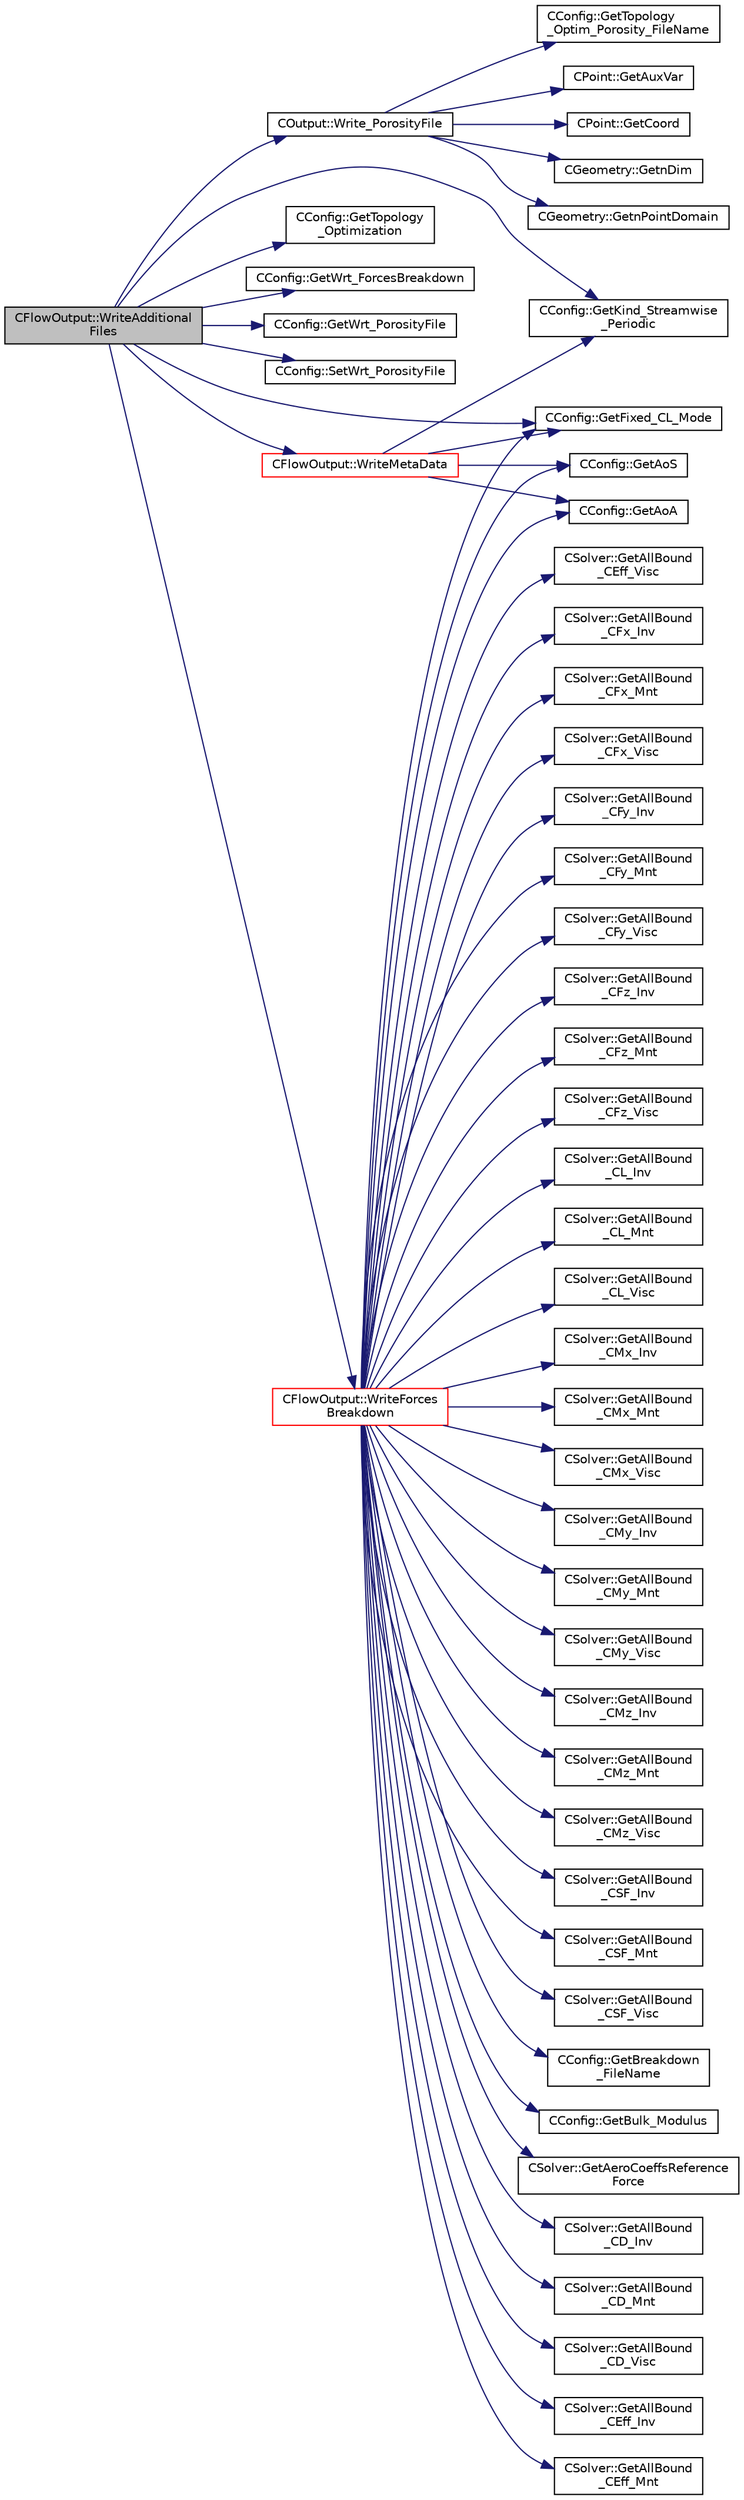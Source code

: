 digraph "CFlowOutput::WriteAdditionalFiles"
{
 // LATEX_PDF_SIZE
  edge [fontname="Helvetica",fontsize="10",labelfontname="Helvetica",labelfontsize="10"];
  node [fontname="Helvetica",fontsize="10",shape=record];
  rankdir="LR";
  Node1 [label="CFlowOutput::WriteAdditional\lFiles",height=0.2,width=0.4,color="black", fillcolor="grey75", style="filled", fontcolor="black",tooltip="Write any additional files defined for the current solver."];
  Node1 -> Node2 [color="midnightblue",fontsize="10",style="solid",fontname="Helvetica"];
  Node2 [label="CConfig::GetFixed_CL_Mode",height=0.2,width=0.4,color="black", fillcolor="white", style="filled",URL="$classCConfig.html#ae688e355a74025050498d8c03aee35b2",tooltip="Get information about whether to use fixed CL mode."];
  Node1 -> Node3 [color="midnightblue",fontsize="10",style="solid",fontname="Helvetica"];
  Node3 [label="CConfig::GetKind_Streamwise\l_Periodic",height=0.2,width=0.4,color="black", fillcolor="white", style="filled",URL="$classCConfig.html#aae21b37c088347be2a7e02fc0ad4e4c4",tooltip="Get information about the streamwise periodicity (None, Pressure_Drop, Massflow)."];
  Node1 -> Node4 [color="midnightblue",fontsize="10",style="solid",fontname="Helvetica"];
  Node4 [label="CConfig::GetTopology\l_Optimization",height=0.2,width=0.4,color="black", fillcolor="white", style="filled",URL="$classCConfig.html#aaf3e38ba9bf594bc2d636158d1dbf305",tooltip="Get topology optimization."];
  Node1 -> Node5 [color="midnightblue",fontsize="10",style="solid",fontname="Helvetica"];
  Node5 [label="CConfig::GetWrt_ForcesBreakdown",height=0.2,width=0.4,color="black", fillcolor="white", style="filled",URL="$classCConfig.html#af011f841c3d000c769b475fe23645c17",tooltip="Check if the forces breakdown file is written."];
  Node1 -> Node6 [color="midnightblue",fontsize="10",style="solid",fontname="Helvetica"];
  Node6 [label="CConfig::GetWrt_PorosityFile",height=0.2,width=0.4,color="black", fillcolor="white", style="filled",URL="$classCConfig.html#a87c6a12cf2ca1c42e00e069a4b36e2dc",tooltip="Get information about writing a template porosity file."];
  Node1 -> Node7 [color="midnightblue",fontsize="10",style="solid",fontname="Helvetica"];
  Node7 [label="CConfig::SetWrt_PorosityFile",height=0.2,width=0.4,color="black", fillcolor="white", style="filled",URL="$classCConfig.html#ace34a25c680b2fbc0d9581307a2867d9",tooltip="Set information about writing a template porosity file."];
  Node1 -> Node8 [color="midnightblue",fontsize="10",style="solid",fontname="Helvetica"];
  Node8 [label="COutput::Write_PorosityFile",height=0.2,width=0.4,color="black", fillcolor="white", style="filled",URL="$classCOutput.html#a8f1e4736ac839bbc198cfd7ea0d71575",tooltip="Write a template porosity profile file for topology optimization."];
  Node8 -> Node9 [color="midnightblue",fontsize="10",style="solid",fontname="Helvetica"];
  Node9 [label="CPoint::GetAuxVar",height=0.2,width=0.4,color="black", fillcolor="white", style="filled",URL="$classCPoint.html#a86f04619da9754e69e05c1135bfafa31",tooltip="Get the value of an auxiliary variable at a node."];
  Node8 -> Node10 [color="midnightblue",fontsize="10",style="solid",fontname="Helvetica"];
  Node10 [label="CPoint::GetCoord",height=0.2,width=0.4,color="black", fillcolor="white", style="filled",URL="$classCPoint.html#ab16c29dd03911529cd73bf467c313179",tooltip="Get the coordinates dor the control volume."];
  Node8 -> Node11 [color="midnightblue",fontsize="10",style="solid",fontname="Helvetica"];
  Node11 [label="CGeometry::GetnDim",height=0.2,width=0.4,color="black", fillcolor="white", style="filled",URL="$classCGeometry.html#ace7f7fe876f629f5bd5f92d4805a1a4b",tooltip="Get number of coordinates."];
  Node8 -> Node12 [color="midnightblue",fontsize="10",style="solid",fontname="Helvetica"];
  Node12 [label="CGeometry::GetnPointDomain",height=0.2,width=0.4,color="black", fillcolor="white", style="filled",URL="$classCGeometry.html#ac84179060bbac1fe5e856ea3da850b6e",tooltip="Get number of real points (that belong to the domain)."];
  Node8 -> Node13 [color="midnightblue",fontsize="10",style="solid",fontname="Helvetica"];
  Node13 [label="CConfig::GetTopology\l_Optim_Porosity_FileName",height=0.2,width=0.4,color="black", fillcolor="white", style="filled",URL="$classCConfig.html#ada6e5052324f748c39adb6c1a52dd01e",tooltip="Get name of output file for topology optimization derivatives."];
  Node1 -> Node14 [color="midnightblue",fontsize="10",style="solid",fontname="Helvetica"];
  Node14 [label="CFlowOutput::WriteForces\lBreakdown",height=0.2,width=0.4,color="red", fillcolor="white", style="filled",URL="$classCFlowOutput.html#aff6a6f11c9f53f559bab9ca94b21cd2a",tooltip="Write the forces breakdown file."];
  Node14 -> Node15 [color="midnightblue",fontsize="10",style="solid",fontname="Helvetica"];
  Node15 [label="CSolver::GetAeroCoeffsReference\lForce",height=0.2,width=0.4,color="black", fillcolor="white", style="filled",URL="$classCSolver.html#adca11215d92da8c3834b520effe831a3",tooltip="Get the reference force used to compute CL, CD, etc."];
  Node14 -> Node16 [color="midnightblue",fontsize="10",style="solid",fontname="Helvetica"];
  Node16 [label="CSolver::GetAllBound\l_CD_Inv",height=0.2,width=0.4,color="black", fillcolor="white", style="filled",URL="$classCSolver.html#a5bb9cd34646f26655bdbf4a684138006",tooltip="A virtual member."];
  Node14 -> Node17 [color="midnightblue",fontsize="10",style="solid",fontname="Helvetica"];
  Node17 [label="CSolver::GetAllBound\l_CD_Mnt",height=0.2,width=0.4,color="black", fillcolor="white", style="filled",URL="$classCSolver.html#a80d9fc7426ac4b1aacc3fd18b8db3138",tooltip="A virtual member."];
  Node14 -> Node18 [color="midnightblue",fontsize="10",style="solid",fontname="Helvetica"];
  Node18 [label="CSolver::GetAllBound\l_CD_Visc",height=0.2,width=0.4,color="black", fillcolor="white", style="filled",URL="$classCSolver.html#a592a8147a4dc92eb5c4fb7d568ab17dc",tooltip="A virtual member."];
  Node14 -> Node19 [color="midnightblue",fontsize="10",style="solid",fontname="Helvetica"];
  Node19 [label="CSolver::GetAllBound\l_CEff_Inv",height=0.2,width=0.4,color="black", fillcolor="white", style="filled",URL="$classCSolver.html#a8fe41e87f9a8b8bbc5ae18fcb55b7d82",tooltip="A virtual member."];
  Node14 -> Node20 [color="midnightblue",fontsize="10",style="solid",fontname="Helvetica"];
  Node20 [label="CSolver::GetAllBound\l_CEff_Mnt",height=0.2,width=0.4,color="black", fillcolor="white", style="filled",URL="$classCSolver.html#a5b2e248861eaf93a7fafa349a068e7d6",tooltip="A virtual member."];
  Node14 -> Node21 [color="midnightblue",fontsize="10",style="solid",fontname="Helvetica"];
  Node21 [label="CSolver::GetAllBound\l_CEff_Visc",height=0.2,width=0.4,color="black", fillcolor="white", style="filled",URL="$classCSolver.html#a1e05d9b2f412fe3ac56138a2f7f906ad",tooltip="A virtual member."];
  Node14 -> Node22 [color="midnightblue",fontsize="10",style="solid",fontname="Helvetica"];
  Node22 [label="CSolver::GetAllBound\l_CFx_Inv",height=0.2,width=0.4,color="black", fillcolor="white", style="filled",URL="$classCSolver.html#a2d0b254f13b8e992de5143ac57320efb",tooltip="A virtual member."];
  Node14 -> Node23 [color="midnightblue",fontsize="10",style="solid",fontname="Helvetica"];
  Node23 [label="CSolver::GetAllBound\l_CFx_Mnt",height=0.2,width=0.4,color="black", fillcolor="white", style="filled",URL="$classCSolver.html#a07ddaf9f233c78688b352a214bde525b",tooltip="A virtual member."];
  Node14 -> Node24 [color="midnightblue",fontsize="10",style="solid",fontname="Helvetica"];
  Node24 [label="CSolver::GetAllBound\l_CFx_Visc",height=0.2,width=0.4,color="black", fillcolor="white", style="filled",URL="$classCSolver.html#ab9054969a8e4fb646b2f0dda4be29e10",tooltip="A virtual member."];
  Node14 -> Node25 [color="midnightblue",fontsize="10",style="solid",fontname="Helvetica"];
  Node25 [label="CSolver::GetAllBound\l_CFy_Inv",height=0.2,width=0.4,color="black", fillcolor="white", style="filled",URL="$classCSolver.html#a3176539ed03b8a650d3f489c1160f9b9",tooltip="A virtual member."];
  Node14 -> Node26 [color="midnightblue",fontsize="10",style="solid",fontname="Helvetica"];
  Node26 [label="CSolver::GetAllBound\l_CFy_Mnt",height=0.2,width=0.4,color="black", fillcolor="white", style="filled",URL="$classCSolver.html#ab9765f3a1ada2f9376d6333248e86a56",tooltip="A virtual member."];
  Node14 -> Node27 [color="midnightblue",fontsize="10",style="solid",fontname="Helvetica"];
  Node27 [label="CSolver::GetAllBound\l_CFy_Visc",height=0.2,width=0.4,color="black", fillcolor="white", style="filled",URL="$classCSolver.html#af4250b0e0471b78e7118eca9e1b79efe",tooltip="A virtual member."];
  Node14 -> Node28 [color="midnightblue",fontsize="10",style="solid",fontname="Helvetica"];
  Node28 [label="CSolver::GetAllBound\l_CFz_Inv",height=0.2,width=0.4,color="black", fillcolor="white", style="filled",URL="$classCSolver.html#a3570b421030ed7c39908c3613f9ea3c8",tooltip="A virtual member."];
  Node14 -> Node29 [color="midnightblue",fontsize="10",style="solid",fontname="Helvetica"];
  Node29 [label="CSolver::GetAllBound\l_CFz_Mnt",height=0.2,width=0.4,color="black", fillcolor="white", style="filled",URL="$classCSolver.html#a87baec67c6bc9e677865ae1cbb19072d",tooltip="A virtual member."];
  Node14 -> Node30 [color="midnightblue",fontsize="10",style="solid",fontname="Helvetica"];
  Node30 [label="CSolver::GetAllBound\l_CFz_Visc",height=0.2,width=0.4,color="black", fillcolor="white", style="filled",URL="$classCSolver.html#a870bdc060284a3dbc05313e4981c29d6",tooltip="A virtual member."];
  Node14 -> Node31 [color="midnightblue",fontsize="10",style="solid",fontname="Helvetica"];
  Node31 [label="CSolver::GetAllBound\l_CL_Inv",height=0.2,width=0.4,color="black", fillcolor="white", style="filled",URL="$classCSolver.html#a9fe7ae5e0ef1d4b14aff512c7abc9bb2",tooltip="A virtual member."];
  Node14 -> Node32 [color="midnightblue",fontsize="10",style="solid",fontname="Helvetica"];
  Node32 [label="CSolver::GetAllBound\l_CL_Mnt",height=0.2,width=0.4,color="black", fillcolor="white", style="filled",URL="$classCSolver.html#ab03733635c05b133b58a661705f393df",tooltip="A virtual member."];
  Node14 -> Node33 [color="midnightblue",fontsize="10",style="solid",fontname="Helvetica"];
  Node33 [label="CSolver::GetAllBound\l_CL_Visc",height=0.2,width=0.4,color="black", fillcolor="white", style="filled",URL="$classCSolver.html#a57ae0b900074b4e250059a46c69691bf",tooltip="A virtual member."];
  Node14 -> Node34 [color="midnightblue",fontsize="10",style="solid",fontname="Helvetica"];
  Node34 [label="CSolver::GetAllBound\l_CMx_Inv",height=0.2,width=0.4,color="black", fillcolor="white", style="filled",URL="$classCSolver.html#aed2878e1c82515ce2603d6371a7a6835",tooltip="A virtual member."];
  Node14 -> Node35 [color="midnightblue",fontsize="10",style="solid",fontname="Helvetica"];
  Node35 [label="CSolver::GetAllBound\l_CMx_Mnt",height=0.2,width=0.4,color="black", fillcolor="white", style="filled",URL="$classCSolver.html#ad38266638e663eedb0721bf152d0ed1a",tooltip="A virtual member."];
  Node14 -> Node36 [color="midnightblue",fontsize="10",style="solid",fontname="Helvetica"];
  Node36 [label="CSolver::GetAllBound\l_CMx_Visc",height=0.2,width=0.4,color="black", fillcolor="white", style="filled",URL="$classCSolver.html#acd09dd5e7d49a310d1222f262d43c148",tooltip="A virtual member."];
  Node14 -> Node37 [color="midnightblue",fontsize="10",style="solid",fontname="Helvetica"];
  Node37 [label="CSolver::GetAllBound\l_CMy_Inv",height=0.2,width=0.4,color="black", fillcolor="white", style="filled",URL="$classCSolver.html#aeb8204cf0dc396423c95d65272e740cc",tooltip="A virtual member."];
  Node14 -> Node38 [color="midnightblue",fontsize="10",style="solid",fontname="Helvetica"];
  Node38 [label="CSolver::GetAllBound\l_CMy_Mnt",height=0.2,width=0.4,color="black", fillcolor="white", style="filled",URL="$classCSolver.html#a9e43a44faba1c6e772cb2c6a0d99b83a",tooltip="A virtual member."];
  Node14 -> Node39 [color="midnightblue",fontsize="10",style="solid",fontname="Helvetica"];
  Node39 [label="CSolver::GetAllBound\l_CMy_Visc",height=0.2,width=0.4,color="black", fillcolor="white", style="filled",URL="$classCSolver.html#a827b282c1a473cba4b58b2b09c787e1f",tooltip="A virtual member."];
  Node14 -> Node40 [color="midnightblue",fontsize="10",style="solid",fontname="Helvetica"];
  Node40 [label="CSolver::GetAllBound\l_CMz_Inv",height=0.2,width=0.4,color="black", fillcolor="white", style="filled",URL="$classCSolver.html#a4c38bfccf7630f961310db33164495a0",tooltip="A virtual member."];
  Node14 -> Node41 [color="midnightblue",fontsize="10",style="solid",fontname="Helvetica"];
  Node41 [label="CSolver::GetAllBound\l_CMz_Mnt",height=0.2,width=0.4,color="black", fillcolor="white", style="filled",URL="$classCSolver.html#a35da52e4305ed0fd3196455224aa08a3",tooltip="A virtual member."];
  Node14 -> Node42 [color="midnightblue",fontsize="10",style="solid",fontname="Helvetica"];
  Node42 [label="CSolver::GetAllBound\l_CMz_Visc",height=0.2,width=0.4,color="black", fillcolor="white", style="filled",URL="$classCSolver.html#ac47877cadbb31f0a3eefc68d089288c8",tooltip="A virtual member."];
  Node14 -> Node43 [color="midnightblue",fontsize="10",style="solid",fontname="Helvetica"];
  Node43 [label="CSolver::GetAllBound\l_CSF_Inv",height=0.2,width=0.4,color="black", fillcolor="white", style="filled",URL="$classCSolver.html#a4e2ecc792c46ce9151fbb60a4c1a1e31",tooltip="A virtual member."];
  Node14 -> Node44 [color="midnightblue",fontsize="10",style="solid",fontname="Helvetica"];
  Node44 [label="CSolver::GetAllBound\l_CSF_Mnt",height=0.2,width=0.4,color="black", fillcolor="white", style="filled",URL="$classCSolver.html#a74285c69f061cc3fa039e17c01890060",tooltip="A virtual member."];
  Node14 -> Node45 [color="midnightblue",fontsize="10",style="solid",fontname="Helvetica"];
  Node45 [label="CSolver::GetAllBound\l_CSF_Visc",height=0.2,width=0.4,color="black", fillcolor="white", style="filled",URL="$classCSolver.html#aa709e761eed7ae99c7ac92f665c647db",tooltip="A virtual member."];
  Node14 -> Node46 [color="midnightblue",fontsize="10",style="solid",fontname="Helvetica"];
  Node46 [label="CConfig::GetAoA",height=0.2,width=0.4,color="black", fillcolor="white", style="filled",URL="$classCConfig.html#aa824c1a1b3c7cd05b7be414a76e0b250",tooltip="Get the angle of attack of the body. This is the angle between a reference line on a lifting body (of..."];
  Node14 -> Node47 [color="midnightblue",fontsize="10",style="solid",fontname="Helvetica"];
  Node47 [label="CConfig::GetAoS",height=0.2,width=0.4,color="black", fillcolor="white", style="filled",URL="$classCConfig.html#a25bfd5255f84135494ca2c368a848f98",tooltip="Get the angle of sideslip of the body. It relates to the rotation of the aircraft centerline from the..."];
  Node14 -> Node48 [color="midnightblue",fontsize="10",style="solid",fontname="Helvetica"];
  Node48 [label="CConfig::GetBreakdown\l_FileName",height=0.2,width=0.4,color="black", fillcolor="white", style="filled",URL="$classCConfig.html#af8f65e725d0627a9fc990f5f1657bd51",tooltip="Get the name of the file with the forces breakdown of the problem."];
  Node14 -> Node49 [color="midnightblue",fontsize="10",style="solid",fontname="Helvetica"];
  Node49 [label="CConfig::GetBulk_Modulus",height=0.2,width=0.4,color="black", fillcolor="white", style="filled",URL="$classCConfig.html#a006bd1977aad6e4fad0acd7141d634ce",tooltip="Get the value of the bulk modulus."];
  Node14 -> Node2 [color="midnightblue",fontsize="10",style="solid",fontname="Helvetica"];
  Node1 -> Node206 [color="midnightblue",fontsize="10",style="solid",fontname="Helvetica"];
  Node206 [label="CFlowOutput::WriteMetaData",height=0.2,width=0.4,color="red", fillcolor="white", style="filled",URL="$classCFlowOutput.html#a24f4c787a51ac3ed909d70bb9a782ba1",tooltip="Write information to meta data file."];
  Node206 -> Node46 [color="midnightblue",fontsize="10",style="solid",fontname="Helvetica"];
  Node206 -> Node47 [color="midnightblue",fontsize="10",style="solid",fontname="Helvetica"];
  Node206 -> Node2 [color="midnightblue",fontsize="10",style="solid",fontname="Helvetica"];
  Node206 -> Node3 [color="midnightblue",fontsize="10",style="solid",fontname="Helvetica"];
}
